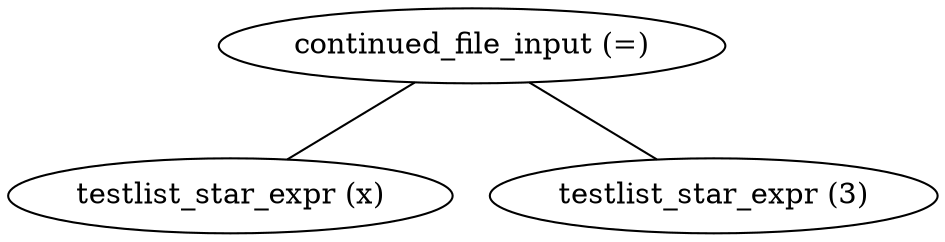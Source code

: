 Graph {
node1 [label="continued_file_input (=)"];
node2 [label="testlist_star_expr (x)"];
node3 [label="testlist_star_expr (3)"];

node1 -- node2;
node1 -- node3;

}
